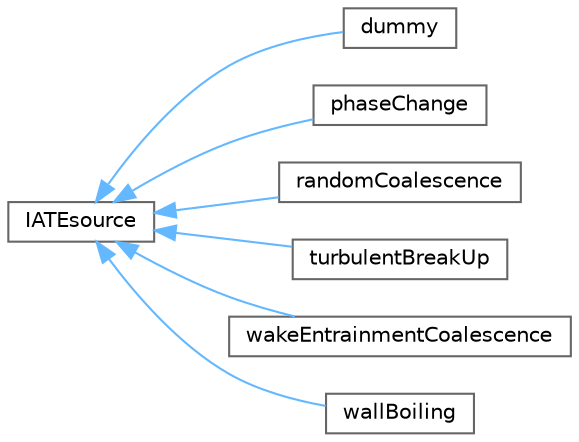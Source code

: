 digraph "Graphical Class Hierarchy"
{
 // LATEX_PDF_SIZE
  bgcolor="transparent";
  edge [fontname=Helvetica,fontsize=10,labelfontname=Helvetica,labelfontsize=10];
  node [fontname=Helvetica,fontsize=10,shape=box,height=0.2,width=0.4];
  rankdir="LR";
  Node0 [id="Node000000",label="IATEsource",height=0.2,width=0.4,color="grey40", fillcolor="white", style="filled",URL="$classFoam_1_1diameterModels_1_1IATEsource.html",tooltip="IATE (Interfacial Area Transport Equation) bubble diameter model run-time selectable sources."];
  Node0 -> Node1 [id="edge4776_Node000000_Node000001",dir="back",color="steelblue1",style="solid",tooltip=" "];
  Node1 [id="Node000001",label="dummy",height=0.2,width=0.4,color="grey40", fillcolor="white", style="filled",URL="$classFoam_1_1diameterModels_1_1IATEsources_1_1dummy.html",tooltip=" "];
  Node0 -> Node2 [id="edge4777_Node000000_Node000002",dir="back",color="steelblue1",style="solid",tooltip=" "];
  Node2 [id="Node000002",label="phaseChange",height=0.2,width=0.4,color="grey40", fillcolor="white", style="filled",URL="$classFoam_1_1diameterModels_1_1IATEsources_1_1phaseChange.html",tooltip="Phase-change IATE source."];
  Node0 -> Node3 [id="edge4778_Node000000_Node000003",dir="back",color="steelblue1",style="solid",tooltip=" "];
  Node3 [id="Node000003",label="randomCoalescence",height=0.2,width=0.4,color="grey40", fillcolor="white", style="filled",URL="$classFoam_1_1diameterModels_1_1IATEsources_1_1randomCoalescence.html",tooltip="Random coalescence IATE source as defined in paper:"];
  Node0 -> Node4 [id="edge4779_Node000000_Node000004",dir="back",color="steelblue1",style="solid",tooltip=" "];
  Node4 [id="Node000004",label="turbulentBreakUp",height=0.2,width=0.4,color="grey40", fillcolor="white", style="filled",URL="$classFoam_1_1diameterModels_1_1IATEsources_1_1turbulentBreakUp.html",tooltip="Turbulence-induced break-up IATE source as defined in paper:"];
  Node0 -> Node5 [id="edge4780_Node000000_Node000005",dir="back",color="steelblue1",style="solid",tooltip=" "];
  Node5 [id="Node000005",label="wakeEntrainmentCoalescence",height=0.2,width=0.4,color="grey40", fillcolor="white", style="filled",URL="$classFoam_1_1diameterModels_1_1IATEsources_1_1wakeEntrainmentCoalescence.html",tooltip="Bubble coalescence due to wake entrainment IATE source as defined in paper:"];
  Node0 -> Node6 [id="edge4781_Node000000_Node000006",dir="back",color="steelblue1",style="solid",tooltip=" "];
  Node6 [id="Node000006",label="wallBoiling",height=0.2,width=0.4,color="grey40", fillcolor="white", style="filled",URL="$classFoam_1_1diameterModels_1_1IATEsources_1_1wallBoiling.html",tooltip="Wall-boiling IATE source."];
}
